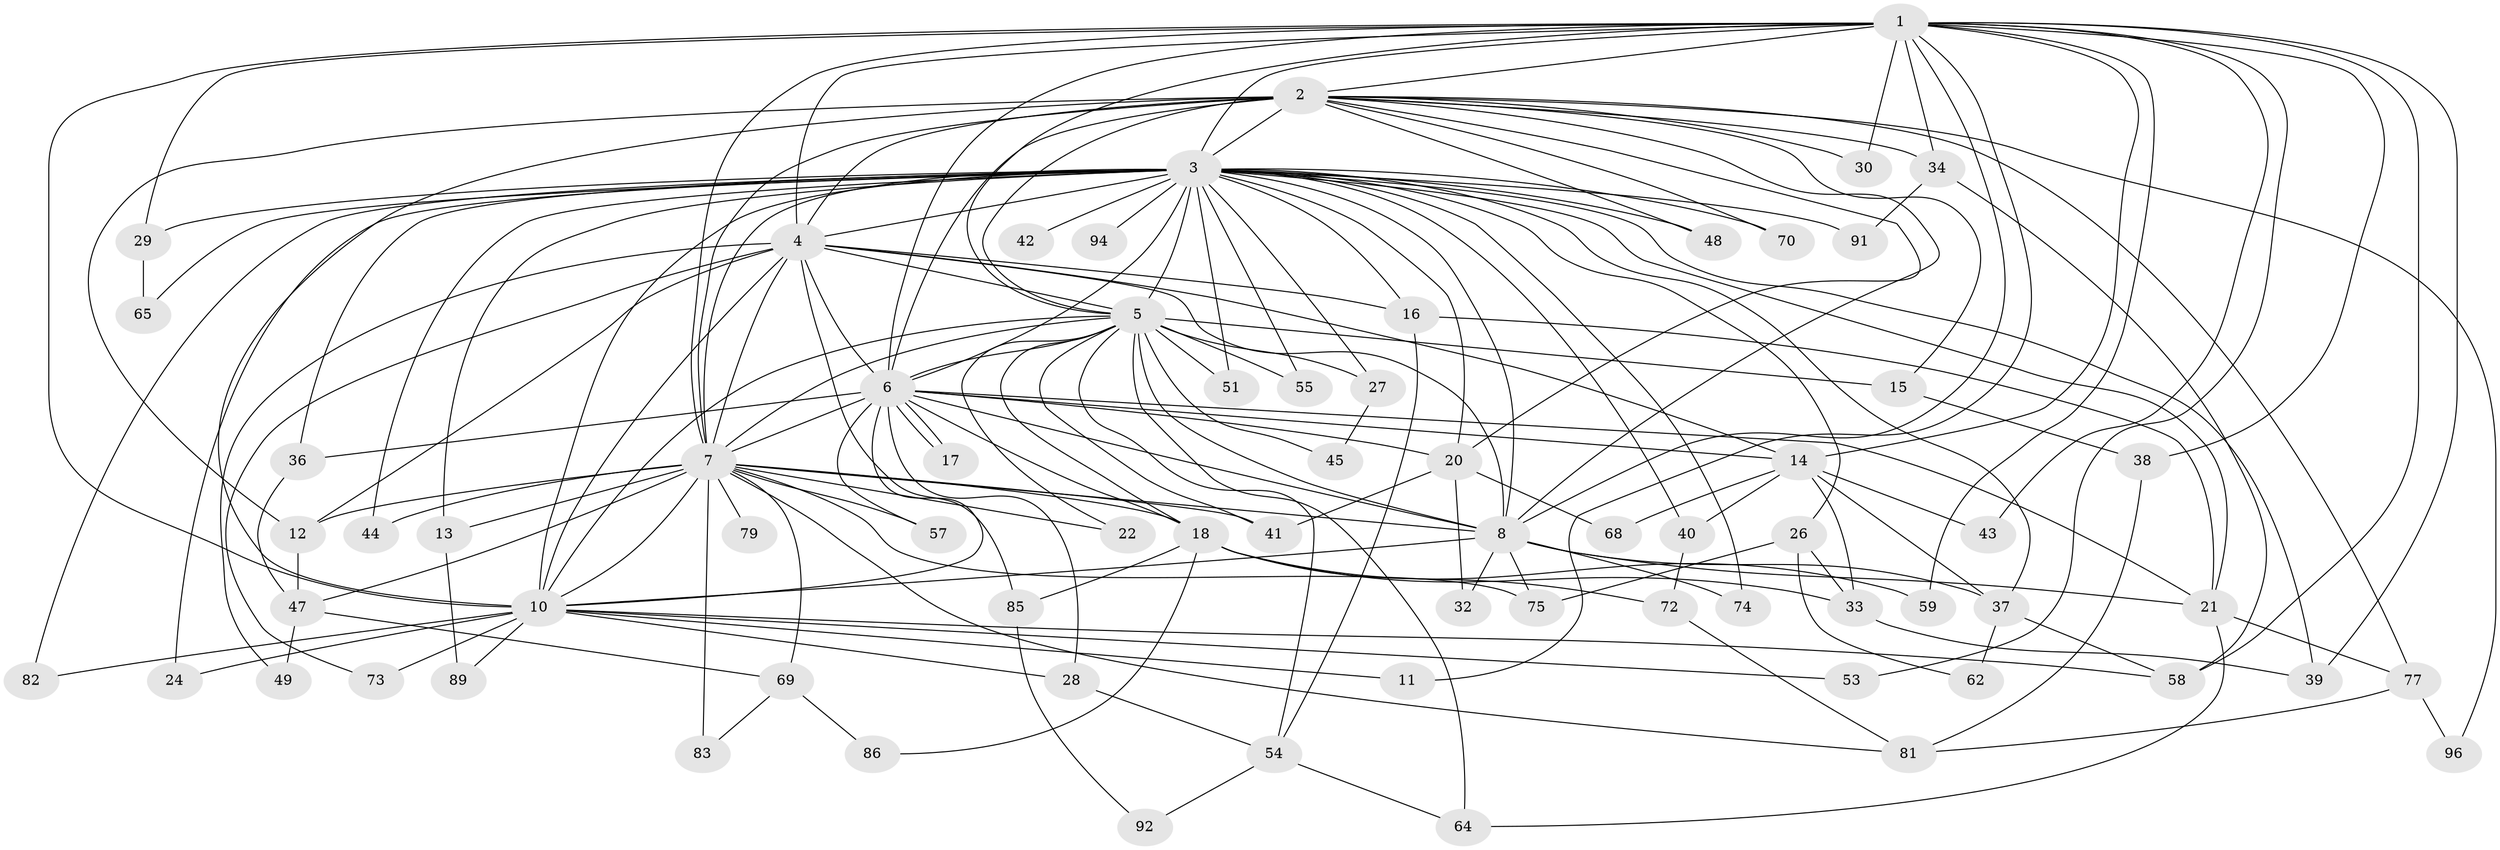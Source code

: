 // Generated by graph-tools (version 1.1) at 2025/51/02/27/25 19:51:49]
// undirected, 71 vertices, 174 edges
graph export_dot {
graph [start="1"]
  node [color=gray90,style=filled];
  1 [super="+52"];
  2 [super="+23"];
  3 [super="+9"];
  4 [super="+25"];
  5 [super="+50"];
  6 [super="+71"];
  7 [super="+61"];
  8 [super="+35"];
  10 [super="+78"];
  11;
  12 [super="+93"];
  13;
  14 [super="+19"];
  15;
  16;
  17;
  18 [super="+76"];
  20 [super="+31"];
  21 [super="+95"];
  22;
  24;
  26;
  27;
  28;
  29;
  30;
  32;
  33 [super="+46"];
  34 [super="+80"];
  36;
  37 [super="+84"];
  38;
  39 [super="+66"];
  40;
  41 [super="+63"];
  42;
  43;
  44;
  45;
  47 [super="+60"];
  48;
  49;
  51;
  53;
  54 [super="+56"];
  55;
  57;
  58;
  59;
  62;
  64 [super="+67"];
  65;
  68;
  69;
  70;
  72 [super="+87"];
  73;
  74;
  75 [super="+90"];
  77;
  79;
  81 [super="+88"];
  82;
  83;
  85;
  86;
  89;
  91;
  92;
  94;
  96;
  1 -- 2;
  1 -- 3 [weight=2];
  1 -- 4;
  1 -- 5;
  1 -- 6;
  1 -- 7;
  1 -- 8;
  1 -- 10;
  1 -- 11;
  1 -- 29;
  1 -- 30;
  1 -- 34;
  1 -- 38;
  1 -- 43;
  1 -- 53;
  1 -- 58;
  1 -- 59;
  1 -- 14;
  1 -- 39;
  2 -- 3 [weight=2];
  2 -- 4;
  2 -- 5;
  2 -- 6 [weight=2];
  2 -- 7 [weight=2];
  2 -- 8;
  2 -- 10;
  2 -- 12;
  2 -- 15;
  2 -- 20;
  2 -- 30;
  2 -- 34;
  2 -- 48;
  2 -- 70;
  2 -- 96;
  2 -- 77;
  3 -- 4 [weight=2];
  3 -- 5 [weight=2];
  3 -- 6 [weight=3];
  3 -- 7 [weight=2];
  3 -- 8 [weight=2];
  3 -- 10 [weight=2];
  3 -- 13;
  3 -- 36;
  3 -- 40;
  3 -- 42 [weight=2];
  3 -- 44;
  3 -- 51;
  3 -- 55;
  3 -- 70;
  3 -- 82;
  3 -- 65;
  3 -- 74;
  3 -- 16;
  3 -- 24;
  3 -- 26;
  3 -- 91;
  3 -- 27;
  3 -- 29;
  3 -- 94;
  3 -- 37;
  3 -- 39;
  3 -- 48;
  3 -- 20;
  3 -- 21;
  4 -- 5;
  4 -- 6;
  4 -- 7;
  4 -- 8;
  4 -- 10;
  4 -- 14;
  4 -- 16;
  4 -- 49;
  4 -- 73;
  4 -- 85;
  4 -- 12;
  5 -- 6;
  5 -- 7;
  5 -- 8;
  5 -- 10;
  5 -- 15;
  5 -- 18;
  5 -- 22;
  5 -- 27;
  5 -- 45;
  5 -- 54;
  5 -- 64;
  5 -- 51;
  5 -- 55;
  5 -- 41;
  6 -- 7;
  6 -- 8;
  6 -- 10;
  6 -- 14 [weight=2];
  6 -- 17;
  6 -- 17;
  6 -- 20;
  6 -- 21;
  6 -- 28;
  6 -- 36;
  6 -- 57;
  6 -- 18;
  7 -- 8;
  7 -- 10;
  7 -- 12 [weight=2];
  7 -- 13;
  7 -- 18;
  7 -- 22;
  7 -- 41;
  7 -- 44;
  7 -- 57;
  7 -- 69;
  7 -- 75;
  7 -- 83;
  7 -- 79;
  7 -- 47;
  7 -- 81;
  8 -- 10;
  8 -- 32;
  8 -- 37;
  8 -- 74;
  8 -- 75;
  8 -- 21;
  10 -- 11;
  10 -- 24;
  10 -- 28;
  10 -- 53;
  10 -- 73;
  10 -- 82;
  10 -- 89;
  10 -- 58;
  12 -- 47;
  13 -- 89;
  14 -- 40;
  14 -- 43;
  14 -- 68;
  14 -- 33;
  14 -- 37;
  15 -- 38;
  16 -- 21;
  16 -- 54;
  18 -- 33;
  18 -- 59;
  18 -- 72;
  18 -- 85;
  18 -- 86;
  20 -- 41;
  20 -- 32;
  20 -- 68;
  21 -- 64;
  21 -- 77;
  26 -- 33;
  26 -- 62;
  26 -- 75;
  27 -- 45;
  28 -- 54;
  29 -- 65;
  33 -- 39;
  34 -- 58;
  34 -- 91;
  36 -- 47;
  37 -- 58;
  37 -- 62;
  38 -- 81;
  40 -- 72;
  47 -- 49;
  47 -- 69;
  54 -- 92;
  54 -- 64;
  69 -- 83;
  69 -- 86;
  72 -- 81;
  77 -- 81;
  77 -- 96;
  85 -- 92;
}
